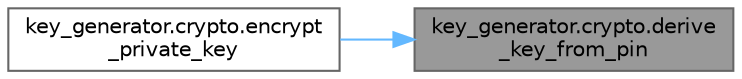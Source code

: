 digraph "key_generator.crypto.derive_key_from_pin"
{
 // LATEX_PDF_SIZE
  bgcolor="transparent";
  edge [fontname=Helvetica,fontsize=10,labelfontname=Helvetica,labelfontsize=10];
  node [fontname=Helvetica,fontsize=10,shape=box,height=0.2,width=0.4];
  rankdir="RL";
  Node1 [id="Node000001",label="key_generator.crypto.derive\l_key_from_pin",height=0.2,width=0.4,color="gray40", fillcolor="grey60", style="filled", fontcolor="black",tooltip=" "];
  Node1 -> Node2 [id="edge1_Node000001_Node000002",dir="back",color="steelblue1",style="solid",tooltip=" "];
  Node2 [id="Node000002",label="key_generator.crypto.encrypt\l_private_key",height=0.2,width=0.4,color="grey40", fillcolor="white", style="filled",URL="$namespacekey__generator_1_1crypto.html#ace74183f4cd6c5308d515e3b2e56141d",tooltip=" "];
}
